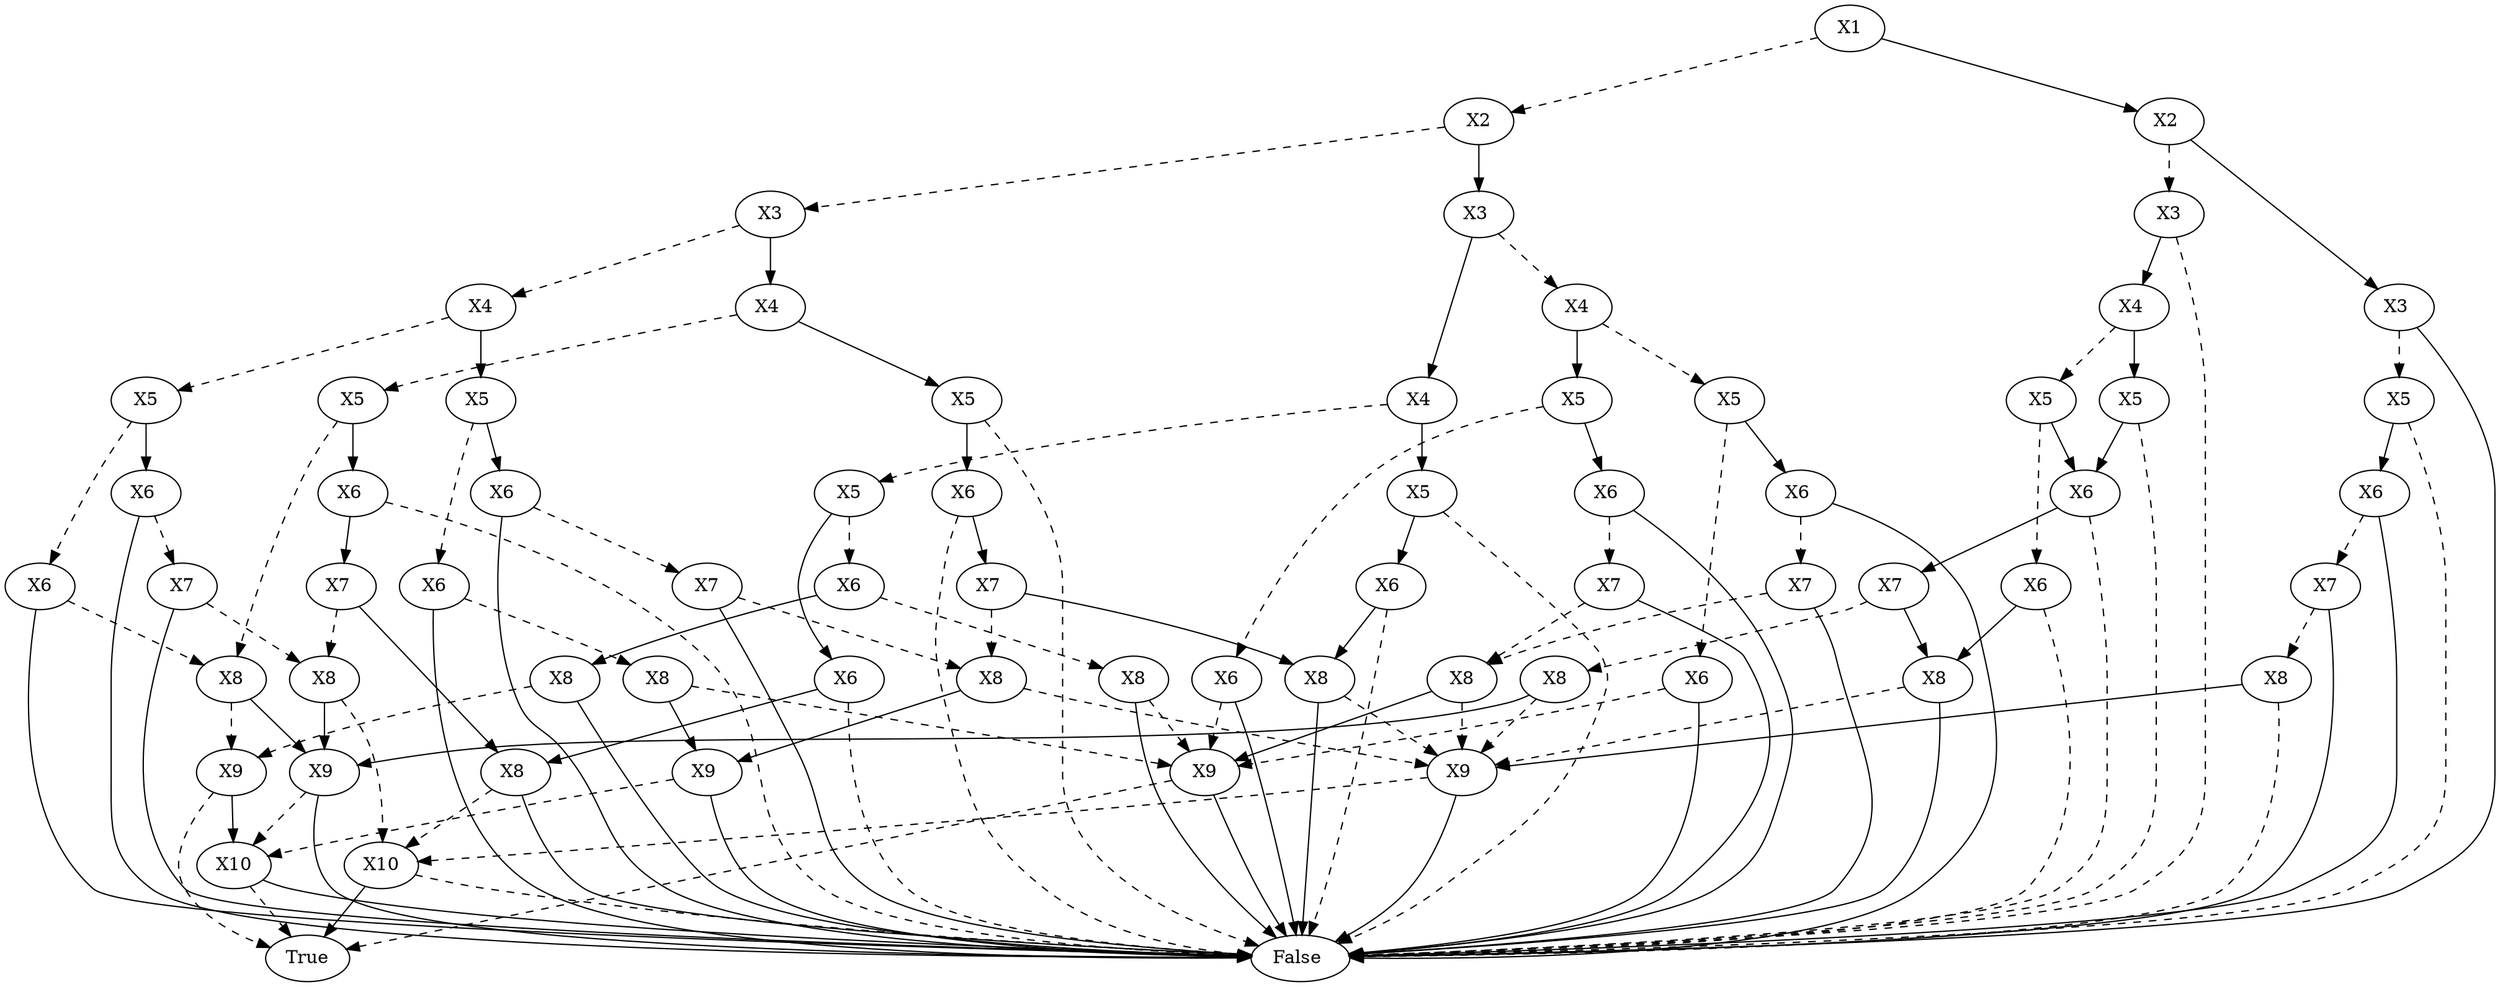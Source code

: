 digraph{2173728685296[label=X1]2173728670096[label="X2"]
2173728685296 -> 2173728670096[style=dashed label="" fontcolor = gray]
2173728678896[label="X3"]
2173728670096 -> 2173728678896[style=dashed label="" fontcolor = gray]
2173728672976[label="X4"]
2173728678896 -> 2173728672976[style=dashed label="" fontcolor = gray]
2173728672496[label="X5"]
2173728672976 -> 2173728672496[style=dashed label="" fontcolor = gray]
2173728676496[label="X6"]
2173728672496 -> 2173728676496[style=dashed label="" fontcolor = gray]
2173728684816[label="X8"]
2173728676496 -> 2173728684816[style=dashed label="" fontcolor = gray]
2173728675856[label="X9"]
2173728684816 -> 2173728675856[style=dashed label="" fontcolor = gray]
2173726965840[label="True"]
2173728675856 -> 2173726965840[style=dashed label="" fontcolor = gray]
2173728677296[label="X10 "]
2173728675856 -> 2173728677296 [label="" fontcolor = gray]
2173726965840[label="True"]
2173728677296 -> 2173726965840[style=dashed label="" fontcolor = gray]
2173726970960[label="False "]
2173728677296 -> 2173726970960 [label="" fontcolor = gray]
2173728677776[label="X9 "]
2173728684816 -> 2173728677776 [label="" fontcolor = gray]
2173728677296[label="X10"]
2173728677776 -> 2173728677296[style=dashed label="" fontcolor = gray]
2173726970960[label="False "]
2173728677776 -> 2173726970960 [label="" fontcolor = gray]
2173726970960[label="False "]
2173728676496 -> 2173726970960 [label="" fontcolor = gray]
2173728678096[label="X6 "]
2173728672496 -> 2173728678096 [label="" fontcolor = gray]
2173728680496[label="X7"]
2173728678096 -> 2173728680496[style=dashed label="" fontcolor = gray]
2173728685776[label="X8"]
2173728680496 -> 2173728685776[style=dashed label="" fontcolor = gray]
2173724634448[label="X10"]
2173728685776 -> 2173724634448[style=dashed label="" fontcolor = gray]
2173726970960[label="False"]
2173724634448 -> 2173726970960[style=dashed label="" fontcolor = gray]
2173726965840[label="True "]
2173724634448 -> 2173726965840 [label="" fontcolor = gray]
2173728677776[label="X9 "]
2173728685776 -> 2173728677776 [label="" fontcolor = gray]
2173726970960[label="False "]
2173728680496 -> 2173726970960 [label="" fontcolor = gray]
2173726970960[label="False "]
2173728678096 -> 2173726970960 [label="" fontcolor = gray]
2173728677936[label="X5 "]
2173728672976 -> 2173728677936 [label="" fontcolor = gray]
2173728683856[label="X6"]
2173728677936 -> 2173728683856[style=dashed label="" fontcolor = gray]
2173724626928[label="X8"]
2173728683856 -> 2173724626928[style=dashed label="" fontcolor = gray]
2173724638128[label="X9"]
2173724626928 -> 2173724638128[style=dashed label="" fontcolor = gray]
2173726965840[label="True"]
2173724638128 -> 2173726965840[style=dashed label="" fontcolor = gray]
2173726970960[label="False "]
2173724638128 -> 2173726970960 [label="" fontcolor = gray]
2173724626128[label="X9 "]
2173724626928 -> 2173724626128 [label="" fontcolor = gray]
2173728677296[label="X10"]
2173724626128 -> 2173728677296[style=dashed label="" fontcolor = gray]
2173726970960[label="False "]
2173724626128 -> 2173726970960 [label="" fontcolor = gray]
2173726970960[label="False "]
2173728683856 -> 2173726970960 [label="" fontcolor = gray]
2173724626608[label="X6 "]
2173728677936 -> 2173724626608 [label="" fontcolor = gray]
2173724623088[label="X7"]
2173724626608 -> 2173724623088[style=dashed label="" fontcolor = gray]
2173724634768[label="X8"]
2173724623088 -> 2173724634768[style=dashed label="" fontcolor = gray]
2173724634288[label="X9"]
2173724634768 -> 2173724634288[style=dashed label="" fontcolor = gray]
2173724634448[label="X10"]
2173724634288 -> 2173724634448[style=dashed label="" fontcolor = gray]
2173726970960[label="False "]
2173724634288 -> 2173726970960 [label="" fontcolor = gray]
2173724626128[label="X9 "]
2173724634768 -> 2173724626128 [label="" fontcolor = gray]
2173726970960[label="False "]
2173724623088 -> 2173726970960 [label="" fontcolor = gray]
2173726970960[label="False "]
2173724626608 -> 2173726970960 [label="" fontcolor = gray]
2173728680016[label="X4 "]
2173728678896 -> 2173728680016 [label="" fontcolor = gray]
2173724629808[label="X5"]
2173728680016 -> 2173724629808[style=dashed label="" fontcolor = gray]
2173728684816[label="X8"]
2173724629808 -> 2173728684816[style=dashed label="" fontcolor = gray]
2173724637488[label="X6 "]
2173724629808 -> 2173724637488 [label="" fontcolor = gray]
2173726970960[label="False"]
2173724637488 -> 2173726970960[style=dashed label="" fontcolor = gray]
2173724633328[label="X7 "]
2173724637488 -> 2173724633328 [label="" fontcolor = gray]
2173728685776[label="X8"]
2173724633328 -> 2173728685776[style=dashed label="" fontcolor = gray]
2173724626768[label="X8 "]
2173724633328 -> 2173724626768 [label="" fontcolor = gray]
2173724634448[label="X10"]
2173724626768 -> 2173724634448[style=dashed label="" fontcolor = gray]
2173726970960[label="False "]
2173724626768 -> 2173726970960 [label="" fontcolor = gray]
2173724623568[label="X5 "]
2173728680016 -> 2173724623568 [label="" fontcolor = gray]
2173726970960[label="False"]
2173724623568 -> 2173726970960[style=dashed label="" fontcolor = gray]
2173724625488[label="X6 "]
2173724623568 -> 2173724625488 [label="" fontcolor = gray]
2173726970960[label="False"]
2173724625488 -> 2173726970960[style=dashed label="" fontcolor = gray]
2173724625168[label="X7 "]
2173724625488 -> 2173724625168 [label="" fontcolor = gray]
2173724634768[label="X8"]
2173724625168 -> 2173724634768[style=dashed label="" fontcolor = gray]
2173724627248[label="X8 "]
2173724625168 -> 2173724627248 [label="" fontcolor = gray]
2173724634288[label="X9"]
2173724627248 -> 2173724634288[style=dashed label="" fontcolor = gray]
2173726970960[label="False "]
2173724627248 -> 2173726970960 [label="" fontcolor = gray]
2173728674096[label="X3 "]
2173728670096 -> 2173728674096 [label="" fontcolor = gray]
2173724626288[label="X4"]
2173728674096 -> 2173724626288[style=dashed label="" fontcolor = gray]
2173724633488[label="X5"]
2173724626288 -> 2173724633488[style=dashed label="" fontcolor = gray]
2173724625008[label="X6"]
2173724633488 -> 2173724625008[style=dashed label="" fontcolor = gray]
2173724638128[label="X9"]
2173724625008 -> 2173724638128[style=dashed label="" fontcolor = gray]
2173726970960[label="False "]
2173724625008 -> 2173726970960 [label="" fontcolor = gray]
2173724627568[label="X6 "]
2173724633488 -> 2173724627568 [label="" fontcolor = gray]
2173724627408[label="X7"]
2173724627568 -> 2173724627408[style=dashed label="" fontcolor = gray]
2173724633808[label="X8"]
2173724627408 -> 2173724633808[style=dashed label="" fontcolor = gray]
2173724634288[label="X9"]
2173724633808 -> 2173724634288[style=dashed label="" fontcolor = gray]
2173724638128[label="X9 "]
2173724633808 -> 2173724638128 [label="" fontcolor = gray]
2173726970960[label="False "]
2173724627408 -> 2173726970960 [label="" fontcolor = gray]
2173726970960[label="False "]
2173724627568 -> 2173726970960 [label="" fontcolor = gray]
2173724636848[label="X5 "]
2173724626288 -> 2173724636848 [label="" fontcolor = gray]
2173724624528[label="X6"]
2173724636848 -> 2173724624528[style=dashed label="" fontcolor = gray]
2173724638128[label="X9"]
2173724624528 -> 2173724638128[style=dashed label="" fontcolor = gray]
2173726970960[label="False "]
2173724624528 -> 2173726970960 [label="" fontcolor = gray]
2173725107664[label="X6 "]
2173724636848 -> 2173725107664 [label="" fontcolor = gray]
2173725109424[label="X7"]
2173725107664 -> 2173725109424[style=dashed label="" fontcolor = gray]
2173724633808[label="X8"]
2173725109424 -> 2173724633808[style=dashed label="" fontcolor = gray]
2173726970960[label="False "]
2173725109424 -> 2173726970960 [label="" fontcolor = gray]
2173726970960[label="False "]
2173725107664 -> 2173726970960 [label="" fontcolor = gray]
2173724624208[label="X4 "]
2173728674096 -> 2173724624208 [label="" fontcolor = gray]
2173724623248[label="X5"]
2173724624208 -> 2173724623248[style=dashed label="" fontcolor = gray]
2173725103184[label="X6"]
2173724623248 -> 2173725103184[style=dashed label="" fontcolor = gray]
2173725105424[label="X8"]
2173725103184 -> 2173725105424[style=dashed label="" fontcolor = gray]
2173724638128[label="X9"]
2173725105424 -> 2173724638128[style=dashed label="" fontcolor = gray]
2173726970960[label="False "]
2173725105424 -> 2173726970960 [label="" fontcolor = gray]
2173725106864[label="X8 "]
2173725103184 -> 2173725106864 [label="" fontcolor = gray]
2173728675856[label="X9"]
2173725106864 -> 2173728675856[style=dashed label="" fontcolor = gray]
2173726970960[label="False "]
2173725106864 -> 2173726970960 [label="" fontcolor = gray]
2173725101424[label="X6 "]
2173724623248 -> 2173725101424 [label="" fontcolor = gray]
2173726970960[label="False"]
2173725101424 -> 2173726970960[style=dashed label="" fontcolor = gray]
2173724626768[label="X8 "]
2173725101424 -> 2173724626768 [label="" fontcolor = gray]
2173725103984[label="X5 "]
2173724624208 -> 2173725103984 [label="" fontcolor = gray]
2173726970960[label="False"]
2173725103984 -> 2173726970960[style=dashed label="" fontcolor = gray]
2173725111024[label="X6 "]
2173725103984 -> 2173725111024 [label="" fontcolor = gray]
2173726970960[label="False"]
2173725111024 -> 2173726970960[style=dashed label="" fontcolor = gray]
2173724627248[label="X8 "]
2173725111024 -> 2173724627248 [label="" fontcolor = gray]
2173728673456[label="X2 "]
2173728685296 -> 2173728673456 [label="" fontcolor = gray]
2173725105744[label="X3"]
2173728673456 -> 2173725105744[style=dashed label="" fontcolor = gray]
2173726970960[label="False"]
2173725105744 -> 2173726970960[style=dashed label="" fontcolor = gray]
2173725103824[label="X4 "]
2173725105744 -> 2173725103824 [label="" fontcolor = gray]
2173725101744[label="X5"]
2173725103824 -> 2173725101744[style=dashed label="" fontcolor = gray]
2173725113424[label="X6"]
2173725101744 -> 2173725113424[style=dashed label="" fontcolor = gray]
2173726970960[label="False"]
2173725113424 -> 2173726970960[style=dashed label="" fontcolor = gray]
2173725112784[label="X8 "]
2173725113424 -> 2173725112784 [label="" fontcolor = gray]
2173724634288[label="X9"]
2173725112784 -> 2173724634288[style=dashed label="" fontcolor = gray]
2173726970960[label="False "]
2173725112784 -> 2173726970960 [label="" fontcolor = gray]
2173725114064[label="X6 "]
2173725101744 -> 2173725114064 [label="" fontcolor = gray]
2173726970960[label="False"]
2173725114064 -> 2173726970960[style=dashed label="" fontcolor = gray]
2173725106384[label="X7 "]
2173725114064 -> 2173725106384 [label="" fontcolor = gray]
2173725112304[label="X8"]
2173725106384 -> 2173725112304[style=dashed label="" fontcolor = gray]
2173724634288[label="X9"]
2173725112304 -> 2173724634288[style=dashed label="" fontcolor = gray]
2173728677776[label="X9 "]
2173725112304 -> 2173728677776 [label="" fontcolor = gray]
2173725112784[label="X8 "]
2173725106384 -> 2173725112784 [label="" fontcolor = gray]
2173725102384[label="X5 "]
2173725103824 -> 2173725102384 [label="" fontcolor = gray]
2173726970960[label="False"]
2173725102384 -> 2173726970960[style=dashed label="" fontcolor = gray]
2173725114064[label="X6 "]
2173725102384 -> 2173725114064 [label="" fontcolor = gray]
2173725109584[label="X3 "]
2173728673456 -> 2173725109584 [label="" fontcolor = gray]
2173725104304[label="X5"]
2173725109584 -> 2173725104304[style=dashed label="" fontcolor = gray]
2173726970960[label="False"]
2173725104304 -> 2173726970960[style=dashed label="" fontcolor = gray]
2173725108304[label="X6 "]
2173725104304 -> 2173725108304 [label="" fontcolor = gray]
2173723941040[label="X7"]
2173725108304 -> 2173723941040[style=dashed label="" fontcolor = gray]
2173723941840[label="X8"]
2173723941040 -> 2173723941840[style=dashed label="" fontcolor = gray]
2173726970960[label="False"]
2173723941840 -> 2173726970960[style=dashed label="" fontcolor = gray]
2173724634288[label="X9 "]
2173723941840 -> 2173724634288 [label="" fontcolor = gray]
2173726970960[label="False "]
2173723941040 -> 2173726970960 [label="" fontcolor = gray]
2173726970960[label="False "]
2173725108304 -> 2173726970960 [label="" fontcolor = gray]
2173726970960[label="False "]
2173725109584 -> 2173726970960 [label="" fontcolor = gray]
}